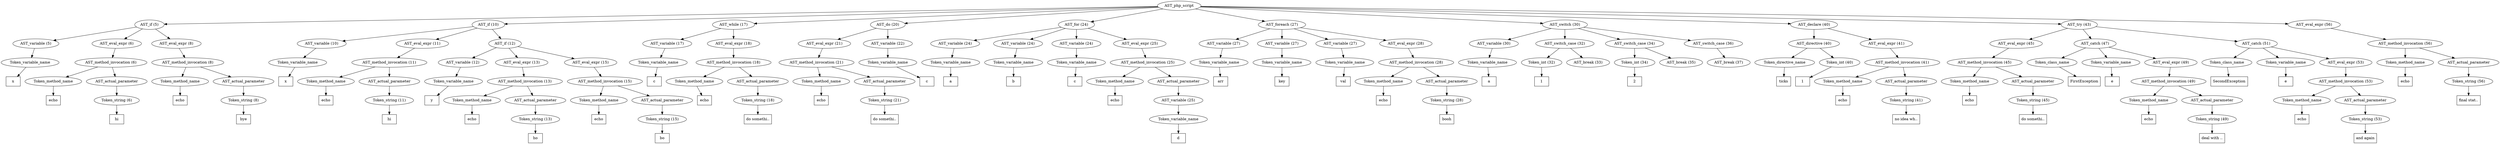 /*
 * AST in dot format generated by phc -- the PHP compiler
 */

digraph AST {
node_0 [label="AST_php_script"];
node_1 [label="AST_if (5)"];
node_2 [label="AST_variable (5)"];
node_3 [label="Token_variable_name"];
node_4 [label="x", shape=box]
node_3 -> node_4;
node_2 -> node_3;
node_5 [label="AST_eval_expr (6)"];
node_6 [label="AST_method_invocation (6)"];
node_7 [label="Token_method_name"];
node_8 [label="echo", shape=box]
node_7 -> node_8;
node_9 [label="AST_actual_parameter"];
node_10 [label="Token_string (6)"];
node_11 [label="hi", shape=box]
node_10 -> node_11;
node_9 -> node_10;
node_6 -> node_9;
node_6 -> node_7;
node_5 -> node_6;
node_12 [label="AST_eval_expr (8)"];
node_13 [label="AST_method_invocation (8)"];
node_14 [label="Token_method_name"];
node_15 [label="echo", shape=box]
node_14 -> node_15;
node_16 [label="AST_actual_parameter"];
node_17 [label="Token_string (8)"];
node_18 [label="bye", shape=box]
node_17 -> node_18;
node_16 -> node_17;
node_13 -> node_16;
node_13 -> node_14;
node_12 -> node_13;
node_1 -> node_12;
node_1 -> node_5;
node_1 -> node_2;
node_19 [label="AST_if (10)"];
node_20 [label="AST_variable (10)"];
node_21 [label="Token_variable_name"];
node_22 [label="x", shape=box]
node_21 -> node_22;
node_20 -> node_21;
node_23 [label="AST_eval_expr (11)"];
node_24 [label="AST_method_invocation (11)"];
node_25 [label="Token_method_name"];
node_26 [label="echo", shape=box]
node_25 -> node_26;
node_27 [label="AST_actual_parameter"];
node_28 [label="Token_string (11)"];
node_29 [label="hi", shape=box]
node_28 -> node_29;
node_27 -> node_28;
node_24 -> node_27;
node_24 -> node_25;
node_23 -> node_24;
node_30 [label="AST_if (12)"];
node_31 [label="AST_variable (12)"];
node_32 [label="Token_variable_name"];
node_33 [label="y", shape=box]
node_32 -> node_33;
node_31 -> node_32;
node_34 [label="AST_eval_expr (13)"];
node_35 [label="AST_method_invocation (13)"];
node_36 [label="Token_method_name"];
node_37 [label="echo", shape=box]
node_36 -> node_37;
node_38 [label="AST_actual_parameter"];
node_39 [label="Token_string (13)"];
node_40 [label="ho", shape=box]
node_39 -> node_40;
node_38 -> node_39;
node_35 -> node_38;
node_35 -> node_36;
node_34 -> node_35;
node_41 [label="AST_eval_expr (15)"];
node_42 [label="AST_method_invocation (15)"];
node_43 [label="Token_method_name"];
node_44 [label="echo", shape=box]
node_43 -> node_44;
node_45 [label="AST_actual_parameter"];
node_46 [label="Token_string (15)"];
node_47 [label="bo", shape=box]
node_46 -> node_47;
node_45 -> node_46;
node_42 -> node_45;
node_42 -> node_43;
node_41 -> node_42;
node_30 -> node_41;
node_30 -> node_34;
node_30 -> node_31;
node_19 -> node_30;
node_19 -> node_23;
node_19 -> node_20;
node_48 [label="AST_while (17)"];
node_49 [label="AST_variable (17)"];
node_50 [label="Token_variable_name"];
node_51 [label="c", shape=box]
node_50 -> node_51;
node_49 -> node_50;
node_52 [label="AST_eval_expr (18)"];
node_53 [label="AST_method_invocation (18)"];
node_54 [label="Token_method_name"];
node_55 [label="echo", shape=box]
node_54 -> node_55;
node_56 [label="AST_actual_parameter"];
node_57 [label="Token_string (18)"];
node_58 [label="do somethi..", shape=box]
node_57 -> node_58;
node_56 -> node_57;
node_53 -> node_56;
node_53 -> node_54;
node_52 -> node_53;
node_48 -> node_52;
node_48 -> node_49;
node_59 [label="AST_do (20)"];
node_60 [label="AST_eval_expr (21)"];
node_61 [label="AST_method_invocation (21)"];
node_62 [label="Token_method_name"];
node_63 [label="echo", shape=box]
node_62 -> node_63;
node_64 [label="AST_actual_parameter"];
node_65 [label="Token_string (21)"];
node_66 [label="do somethi..", shape=box]
node_65 -> node_66;
node_64 -> node_65;
node_61 -> node_64;
node_61 -> node_62;
node_60 -> node_61;
node_67 [label="AST_variable (22)"];
node_68 [label="Token_variable_name"];
node_69 [label="c", shape=box]
node_68 -> node_69;
node_67 -> node_68;
node_59 -> node_67;
node_59 -> node_60;
node_70 [label="AST_for (24)"];
node_71 [label="AST_variable (24)"];
node_72 [label="Token_variable_name"];
node_73 [label="a", shape=box]
node_72 -> node_73;
node_71 -> node_72;
node_74 [label="AST_variable (24)"];
node_75 [label="Token_variable_name"];
node_76 [label="b", shape=box]
node_75 -> node_76;
node_74 -> node_75;
node_77 [label="AST_variable (24)"];
node_78 [label="Token_variable_name"];
node_79 [label="c", shape=box]
node_78 -> node_79;
node_77 -> node_78;
node_80 [label="AST_eval_expr (25)"];
node_81 [label="AST_method_invocation (25)"];
node_82 [label="Token_method_name"];
node_83 [label="echo", shape=box]
node_82 -> node_83;
node_84 [label="AST_actual_parameter"];
node_85 [label="AST_variable (25)"];
node_86 [label="Token_variable_name"];
node_87 [label="d", shape=box]
node_86 -> node_87;
node_85 -> node_86;
node_84 -> node_85;
node_81 -> node_84;
node_81 -> node_82;
node_80 -> node_81;
node_70 -> node_80;
node_70 -> node_77;
node_70 -> node_74;
node_70 -> node_71;
node_88 [label="AST_foreach (27)"];
node_89 [label="AST_variable (27)"];
node_90 [label="Token_variable_name"];
node_91 [label="arr", shape=box]
node_90 -> node_91;
node_89 -> node_90;
node_92 [label="AST_variable (27)"];
node_93 [label="Token_variable_name"];
node_94 [label="key", shape=box]
node_93 -> node_94;
node_92 -> node_93;
node_95 [label="AST_variable (27)"];
node_96 [label="Token_variable_name"];
node_97 [label="val", shape=box]
node_96 -> node_97;
node_95 -> node_96;
node_98 [label="AST_eval_expr (28)"];
node_99 [label="AST_method_invocation (28)"];
node_100 [label="Token_method_name"];
node_101 [label="echo", shape=box]
node_100 -> node_101;
node_102 [label="AST_actual_parameter"];
node_103 [label="Token_string (28)"];
node_104 [label="booh", shape=box]
node_103 -> node_104;
node_102 -> node_103;
node_99 -> node_102;
node_99 -> node_100;
node_98 -> node_99;
node_88 -> node_98;
node_88 -> node_95;
node_88 -> node_92;
node_88 -> node_89;
node_105 [label="AST_switch (30)"];
node_106 [label="AST_variable (30)"];
node_107 [label="Token_variable_name"];
node_108 [label="a", shape=box]
node_107 -> node_108;
node_106 -> node_107;
node_109 [label="AST_switch_case (32)"];
node_110 [label="Token_int (32)"];
node_111 [label="1", shape=box]
node_110 -> node_111;
node_112 [label="AST_break (33)"];
node_109 -> node_112;
node_109 -> node_110;
node_113 [label="AST_switch_case (34)"];
node_114 [label="Token_int (34)"];
node_115 [label="2", shape=box]
node_114 -> node_115;
node_116 [label="AST_break (35)"];
node_113 -> node_116;
node_113 -> node_114;
node_117 [label="AST_switch_case (36)"];
node_118 [label="AST_break (37)"];
node_117 -> node_118;
node_105 -> node_117;
node_105 -> node_113;
node_105 -> node_109;
node_105 -> node_106;
node_119 [label="AST_declare (40)"];
node_120 [label="AST_directive (40)"];
node_121 [label="Token_directive_name"];
node_122 [label="ticks", shape=box]
node_121 -> node_122;
node_123 [label="Token_int (40)"];
node_124 [label="1", shape=box]
node_123 -> node_124;
node_120 -> node_123;
node_120 -> node_121;
node_125 [label="AST_eval_expr (41)"];
node_126 [label="AST_method_invocation (41)"];
node_127 [label="Token_method_name"];
node_128 [label="echo", shape=box]
node_127 -> node_128;
node_129 [label="AST_actual_parameter"];
node_130 [label="Token_string (41)"];
node_131 [label="no idea wh..", shape=box]
node_130 -> node_131;
node_129 -> node_130;
node_126 -> node_129;
node_126 -> node_127;
node_125 -> node_126;
node_119 -> node_125;
node_119 -> node_120;
node_132 [label="AST_try (43)"];
node_133 [label="AST_eval_expr (45)"];
node_134 [label="AST_method_invocation (45)"];
node_135 [label="Token_method_name"];
node_136 [label="echo", shape=box]
node_135 -> node_136;
node_137 [label="AST_actual_parameter"];
node_138 [label="Token_string (45)"];
node_139 [label="do somethi..", shape=box]
node_138 -> node_139;
node_137 -> node_138;
node_134 -> node_137;
node_134 -> node_135;
node_133 -> node_134;
node_140 [label="AST_catch (47)"];
node_141 [label="Token_class_name"];
node_142 [label="FirstException", shape=box]
node_141 -> node_142;
node_143 [label="Token_variable_name"];
node_144 [label="e", shape=box]
node_143 -> node_144;
node_145 [label="AST_eval_expr (49)"];
node_146 [label="AST_method_invocation (49)"];
node_147 [label="Token_method_name"];
node_148 [label="echo", shape=box]
node_147 -> node_148;
node_149 [label="AST_actual_parameter"];
node_150 [label="Token_string (49)"];
node_151 [label="deal with ..", shape=box]
node_150 -> node_151;
node_149 -> node_150;
node_146 -> node_149;
node_146 -> node_147;
node_145 -> node_146;
node_140 -> node_145;
node_140 -> node_143;
node_140 -> node_141;
node_152 [label="AST_catch (51)"];
node_153 [label="Token_class_name"];
node_154 [label="SecondException", shape=box]
node_153 -> node_154;
node_155 [label="Token_variable_name"];
node_156 [label="e", shape=box]
node_155 -> node_156;
node_157 [label="AST_eval_expr (53)"];
node_158 [label="AST_method_invocation (53)"];
node_159 [label="Token_method_name"];
node_160 [label="echo", shape=box]
node_159 -> node_160;
node_161 [label="AST_actual_parameter"];
node_162 [label="Token_string (53)"];
node_163 [label="and again", shape=box]
node_162 -> node_163;
node_161 -> node_162;
node_158 -> node_161;
node_158 -> node_159;
node_157 -> node_158;
node_152 -> node_157;
node_152 -> node_155;
node_152 -> node_153;
node_132 -> node_152;
node_132 -> node_140;
node_132 -> node_133;
node_164 [label="AST_eval_expr (56)"];
node_165 [label="AST_method_invocation (56)"];
node_166 [label="Token_method_name"];
node_167 [label="echo", shape=box]
node_166 -> node_167;
node_168 [label="AST_actual_parameter"];
node_169 [label="Token_string (56)"];
node_170 [label="final stat..", shape=box]
node_169 -> node_170;
node_168 -> node_169;
node_165 -> node_168;
node_165 -> node_166;
node_164 -> node_165;
node_0 -> node_164;
node_0 -> node_132;
node_0 -> node_119;
node_0 -> node_105;
node_0 -> node_88;
node_0 -> node_70;
node_0 -> node_59;
node_0 -> node_48;
node_0 -> node_19;
node_0 -> node_1;
}
